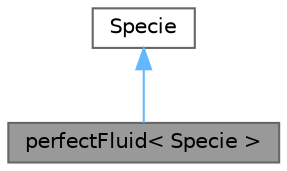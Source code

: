 digraph "perfectFluid&lt; Specie &gt;"
{
 // LATEX_PDF_SIZE
  bgcolor="transparent";
  edge [fontname=Helvetica,fontsize=10,labelfontname=Helvetica,labelfontsize=10];
  node [fontname=Helvetica,fontsize=10,shape=box,height=0.2,width=0.4];
  Node1 [id="Node000001",label="perfectFluid\< Specie \>",height=0.2,width=0.4,color="gray40", fillcolor="grey60", style="filled", fontcolor="black",tooltip="Perfect gas equation of state."];
  Node2 -> Node1 [id="edge1_Node000001_Node000002",dir="back",color="steelblue1",style="solid",tooltip=" "];
  Node2 [id="Node000002",label="Specie",height=0.2,width=0.4,color="gray40", fillcolor="white", style="filled",tooltip=" "];
}
